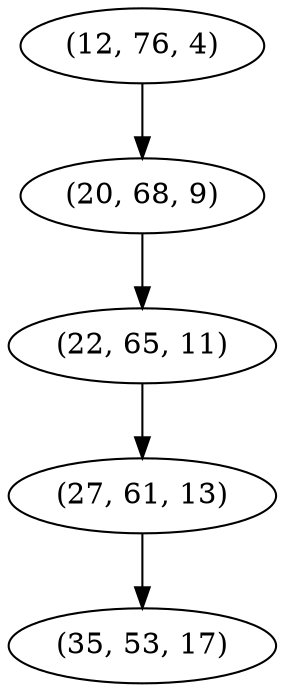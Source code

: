 digraph tree {
    "(12, 76, 4)";
    "(20, 68, 9)";
    "(22, 65, 11)";
    "(27, 61, 13)";
    "(35, 53, 17)";
    "(12, 76, 4)" -> "(20, 68, 9)";
    "(20, 68, 9)" -> "(22, 65, 11)";
    "(22, 65, 11)" -> "(27, 61, 13)";
    "(27, 61, 13)" -> "(35, 53, 17)";
}
